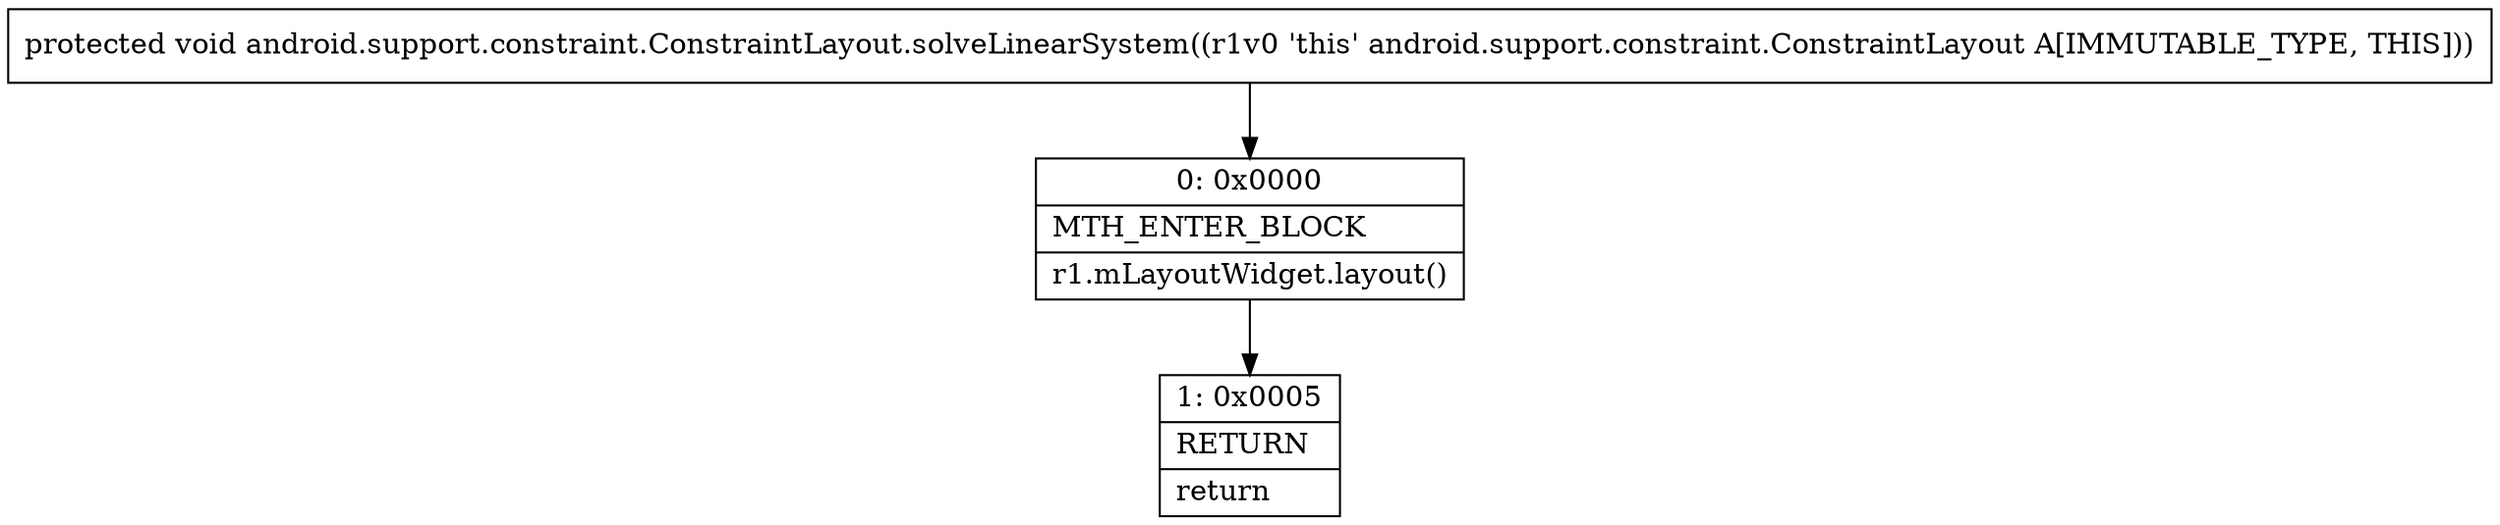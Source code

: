 digraph "CFG forandroid.support.constraint.ConstraintLayout.solveLinearSystem()V" {
Node_0 [shape=record,label="{0\:\ 0x0000|MTH_ENTER_BLOCK\l|r1.mLayoutWidget.layout()\l}"];
Node_1 [shape=record,label="{1\:\ 0x0005|RETURN\l|return\l}"];
MethodNode[shape=record,label="{protected void android.support.constraint.ConstraintLayout.solveLinearSystem((r1v0 'this' android.support.constraint.ConstraintLayout A[IMMUTABLE_TYPE, THIS])) }"];
MethodNode -> Node_0;
Node_0 -> Node_1;
}


